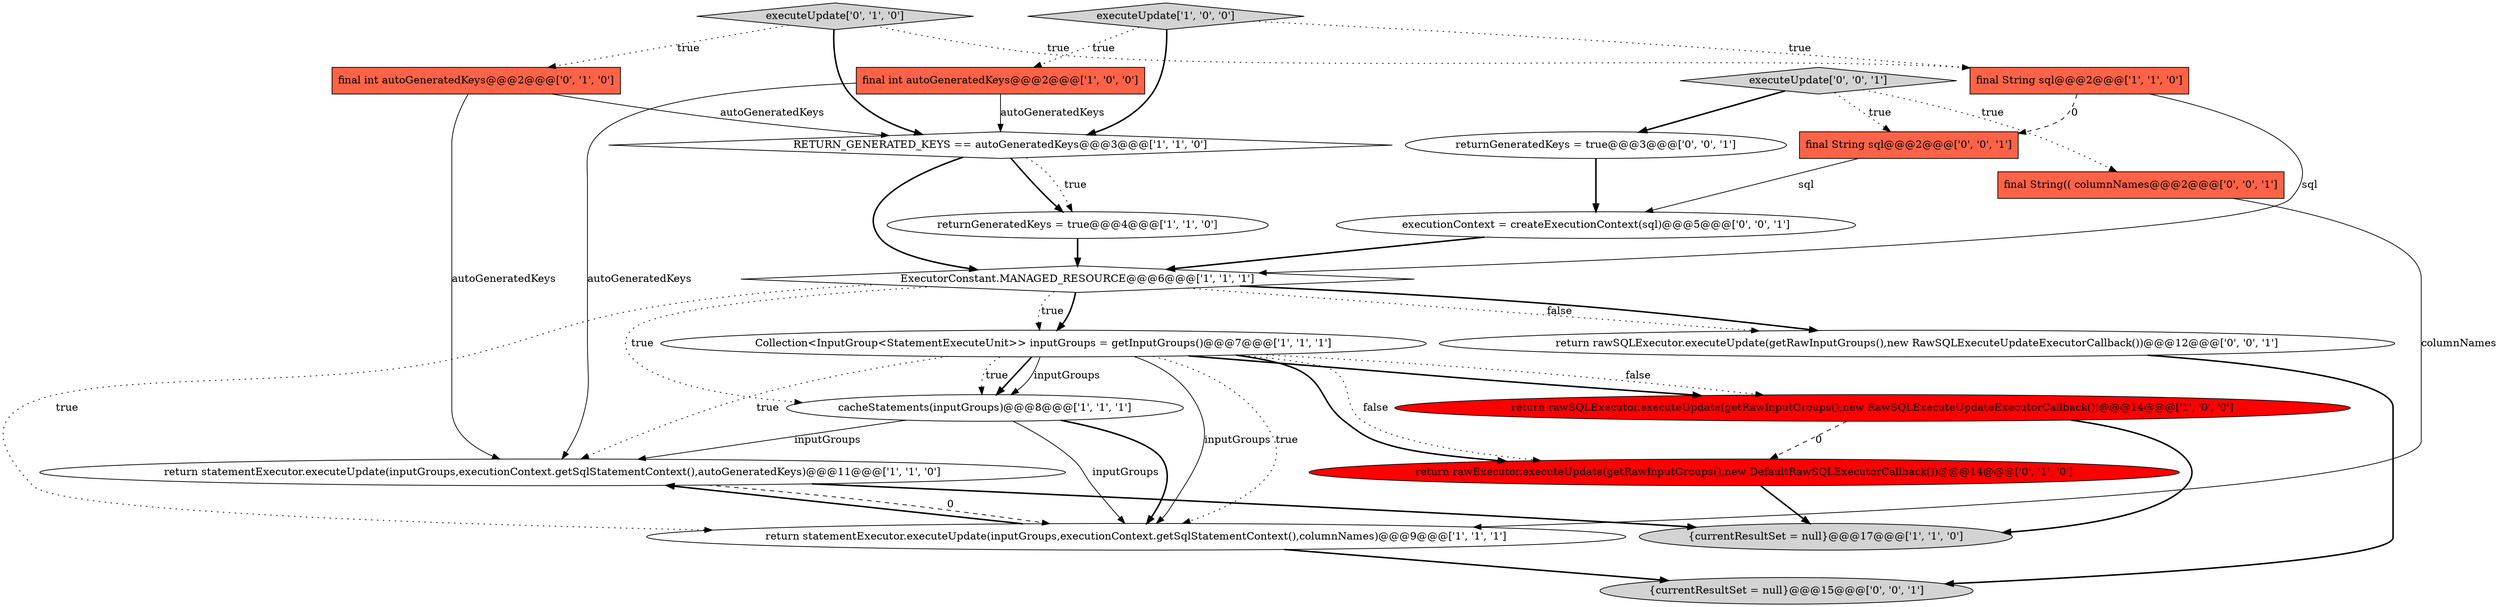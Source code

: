 digraph {
2 [style = filled, label = "return rawSQLExecutor.executeUpdate(getRawInputGroups(),new RawSQLExecuteUpdateExecutorCallback())@@@14@@@['1', '0', '0']", fillcolor = red, shape = ellipse image = "AAA1AAABBB1BBB"];
15 [style = filled, label = "{currentResultSet = null}@@@15@@@['0', '0', '1']", fillcolor = lightgray, shape = ellipse image = "AAA0AAABBB3BBB"];
17 [style = filled, label = "return rawSQLExecutor.executeUpdate(getRawInputGroups(),new RawSQLExecuteUpdateExecutorCallback())@@@12@@@['0', '0', '1']", fillcolor = white, shape = ellipse image = "AAA0AAABBB3BBB"];
19 [style = filled, label = "executionContext = createExecutionContext(sql)@@@5@@@['0', '0', '1']", fillcolor = white, shape = ellipse image = "AAA0AAABBB3BBB"];
14 [style = filled, label = "executeUpdate['0', '1', '0']", fillcolor = lightgray, shape = diamond image = "AAA0AAABBB2BBB"];
3 [style = filled, label = "final String sql@@@2@@@['1', '1', '0']", fillcolor = tomato, shape = box image = "AAA0AAABBB1BBB"];
0 [style = filled, label = "return statementExecutor.executeUpdate(inputGroups,executionContext.getSqlStatementContext(),columnNames)@@@9@@@['1', '1', '1']", fillcolor = white, shape = ellipse image = "AAA0AAABBB1BBB"];
9 [style = filled, label = "return statementExecutor.executeUpdate(inputGroups,executionContext.getSqlStatementContext(),autoGeneratedKeys)@@@11@@@['1', '1', '0']", fillcolor = white, shape = ellipse image = "AAA0AAABBB1BBB"];
16 [style = filled, label = "final String(( columnNames@@@2@@@['0', '0', '1']", fillcolor = tomato, shape = box image = "AAA0AAABBB3BBB"];
1 [style = filled, label = "final int autoGeneratedKeys@@@2@@@['1', '0', '0']", fillcolor = tomato, shape = box image = "AAA0AAABBB1BBB"];
21 [style = filled, label = "returnGeneratedKeys = true@@@3@@@['0', '0', '1']", fillcolor = white, shape = ellipse image = "AAA0AAABBB3BBB"];
18 [style = filled, label = "final String sql@@@2@@@['0', '0', '1']", fillcolor = tomato, shape = box image = "AAA0AAABBB3BBB"];
13 [style = filled, label = "return rawExecutor.executeUpdate(getRawInputGroups(),new DefaultRawSQLExecutorCallback())@@@14@@@['0', '1', '0']", fillcolor = red, shape = ellipse image = "AAA1AAABBB2BBB"];
5 [style = filled, label = "ExecutorConstant.MANAGED_RESOURCE@@@6@@@['1', '1', '1']", fillcolor = white, shape = diamond image = "AAA0AAABBB1BBB"];
7 [style = filled, label = "returnGeneratedKeys = true@@@4@@@['1', '1', '0']", fillcolor = white, shape = ellipse image = "AAA0AAABBB1BBB"];
8 [style = filled, label = "Collection<InputGroup<StatementExecuteUnit>> inputGroups = getInputGroups()@@@7@@@['1', '1', '1']", fillcolor = white, shape = ellipse image = "AAA0AAABBB1BBB"];
4 [style = filled, label = "cacheStatements(inputGroups)@@@8@@@['1', '1', '1']", fillcolor = white, shape = ellipse image = "AAA0AAABBB1BBB"];
10 [style = filled, label = "RETURN_GENERATED_KEYS == autoGeneratedKeys@@@3@@@['1', '1', '0']", fillcolor = white, shape = diamond image = "AAA0AAABBB1BBB"];
11 [style = filled, label = "{currentResultSet = null}@@@17@@@['1', '1', '0']", fillcolor = lightgray, shape = ellipse image = "AAA0AAABBB1BBB"];
6 [style = filled, label = "executeUpdate['1', '0', '0']", fillcolor = lightgray, shape = diamond image = "AAA0AAABBB1BBB"];
12 [style = filled, label = "final int autoGeneratedKeys@@@2@@@['0', '1', '0']", fillcolor = tomato, shape = box image = "AAA0AAABBB2BBB"];
20 [style = filled, label = "executeUpdate['0', '0', '1']", fillcolor = lightgray, shape = diamond image = "AAA0AAABBB3BBB"];
5->8 [style = bold, label=""];
0->9 [style = bold, label=""];
9->11 [style = bold, label=""];
14->12 [style = dotted, label="true"];
21->19 [style = bold, label=""];
8->0 [style = solid, label="inputGroups"];
8->13 [style = dotted, label="false"];
3->18 [style = dashed, label="0"];
6->1 [style = dotted, label="true"];
14->10 [style = bold, label=""];
5->17 [style = dotted, label="false"];
5->0 [style = dotted, label="true"];
8->4 [style = solid, label="inputGroups"];
5->17 [style = bold, label=""];
10->7 [style = bold, label=""];
13->11 [style = bold, label=""];
8->4 [style = dotted, label="true"];
8->2 [style = dotted, label="false"];
0->15 [style = bold, label=""];
5->4 [style = dotted, label="true"];
4->0 [style = bold, label=""];
20->21 [style = bold, label=""];
19->5 [style = bold, label=""];
7->5 [style = bold, label=""];
10->5 [style = bold, label=""];
1->9 [style = solid, label="autoGeneratedKeys"];
8->2 [style = bold, label=""];
16->0 [style = solid, label="columnNames"];
2->13 [style = dashed, label="0"];
6->10 [style = bold, label=""];
9->0 [style = dashed, label="0"];
17->15 [style = bold, label=""];
14->3 [style = dotted, label="true"];
12->9 [style = solid, label="autoGeneratedKeys"];
20->18 [style = dotted, label="true"];
12->10 [style = solid, label="autoGeneratedKeys"];
1->10 [style = solid, label="autoGeneratedKeys"];
4->0 [style = solid, label="inputGroups"];
8->0 [style = dotted, label="true"];
8->9 [style = dotted, label="true"];
8->4 [style = bold, label=""];
4->9 [style = solid, label="inputGroups"];
5->8 [style = dotted, label="true"];
6->3 [style = dotted, label="true"];
2->11 [style = bold, label=""];
10->7 [style = dotted, label="true"];
3->5 [style = solid, label="sql"];
8->13 [style = bold, label=""];
20->16 [style = dotted, label="true"];
18->19 [style = solid, label="sql"];
}
